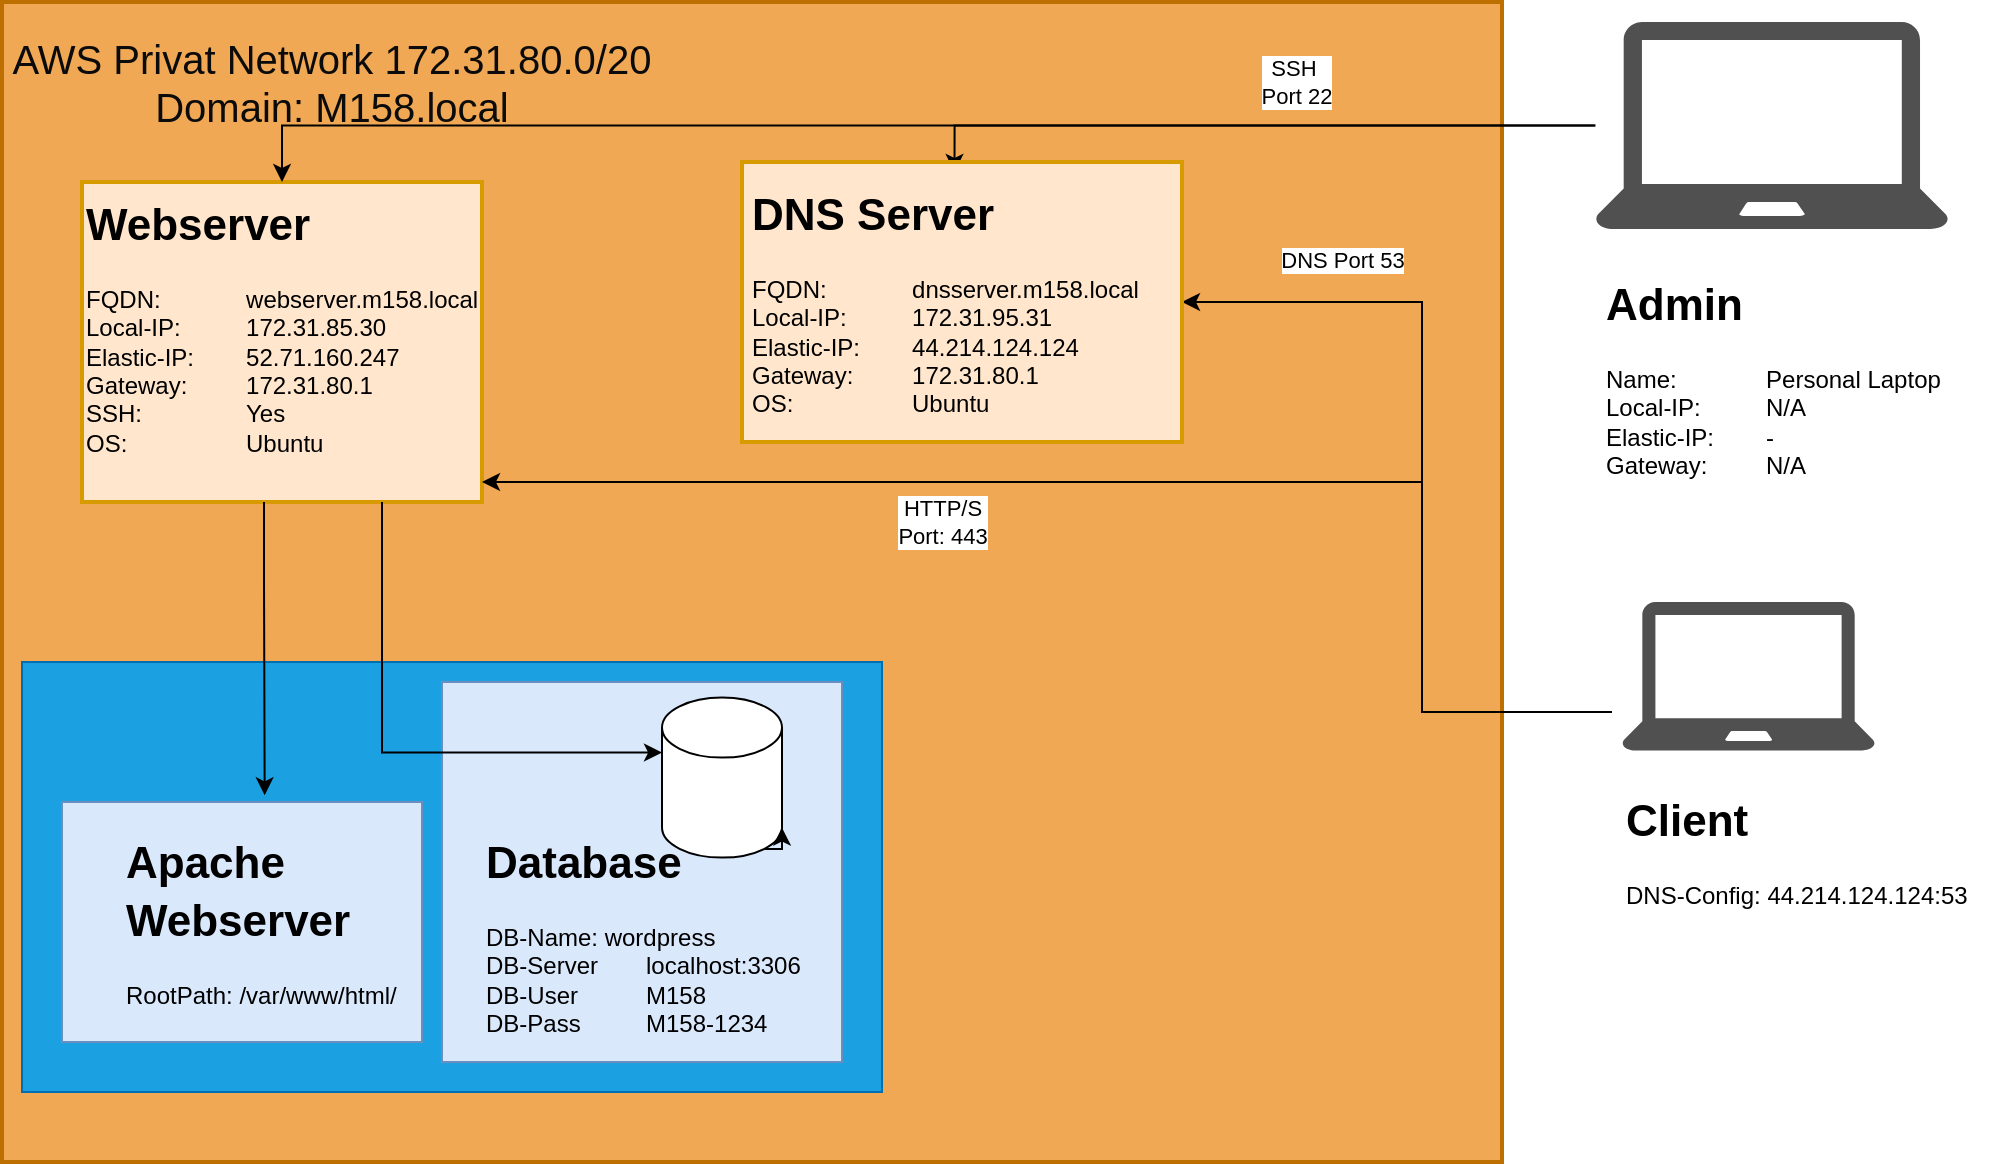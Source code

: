 <mxfile version="27.1.4">
  <diagram name="Seite-1" id="G0D-4hv1lFhD8uAsBul1">
    <mxGraphModel dx="1149" dy="671" grid="1" gridSize="10" guides="1" tooltips="1" connect="1" arrows="1" fold="1" page="1" pageScale="1" pageWidth="827" pageHeight="1169" background="light-dark(#FFFFFF,#FFFFFF)" math="0" shadow="0">
      <root>
        <mxCell id="0" />
        <mxCell id="1" parent="0" />
        <mxCell id="cTbPSMrbRQUBVLo8CjmU-2" value="" style="rounded=0;whiteSpace=wrap;html=1;labelBackgroundColor=none;strokeWidth=2;fillStyle=auto;fillColor=#F0A854;strokeColor=#BD7000;fontColor=#000000;" parent="1" vertex="1">
          <mxGeometry x="80" y="70" width="750" height="580" as="geometry" />
        </mxCell>
        <mxCell id="0ruG5mBAyBtoK57i9J37-1" value="" style="rounded=0;whiteSpace=wrap;html=1;fillColor=#1ba1e2;strokeColor=#006EAF;fontColor=#ffffff;" parent="1" vertex="1">
          <mxGeometry x="90" y="400" width="430" height="215" as="geometry" />
        </mxCell>
        <mxCell id="0ruG5mBAyBtoK57i9J37-6" value="" style="rounded=0;whiteSpace=wrap;html=1;fillColor=#dae8fc;strokeColor=#6c8ebf;" parent="1" vertex="1">
          <mxGeometry x="300" y="410" width="200" height="190" as="geometry" />
        </mxCell>
        <mxCell id="cTbPSMrbRQUBVLo8CjmU-3" value="AWS Privat Network 172.31.80.0/20&lt;br&gt;Domain: M158.local" style="text;html=1;align=center;verticalAlign=middle;whiteSpace=wrap;rounded=0;fontColor=light-dark(#0B0B0B,#EDEDED);fontSize=20;" parent="1" vertex="1">
          <mxGeometry x="80" y="70" width="330" height="80" as="geometry" />
        </mxCell>
        <mxCell id="cTbPSMrbRQUBVLo8CjmU-4" value="" style="rounded=0;whiteSpace=wrap;html=1;labelBackgroundColor=none;strokeWidth=2;fillStyle=auto;fillColor=#ffe6cc;strokeColor=#d79b00;" parent="1" vertex="1">
          <mxGeometry x="120" y="160" width="200" height="160" as="geometry" />
        </mxCell>
        <mxCell id="0ruG5mBAyBtoK57i9J37-7" value="" style="rounded=0;whiteSpace=wrap;html=1;fillColor=#dae8fc;strokeColor=#6c8ebf;" parent="1" vertex="1">
          <mxGeometry x="110" y="470" width="180" height="120" as="geometry" />
        </mxCell>
        <mxCell id="cTbPSMrbRQUBVLo8CjmU-6" value="" style="shape=image;verticalLabelPosition=bottom;labelBackgroundColor=default;verticalAlign=top;aspect=fixed;imageAspect=0;image=https://cdn-icons-png.flaticon.com/512/11494/11494073.png;" parent="1" vertex="1">
          <mxGeometry x="248" y="160.63" width="52" height="52" as="geometry" />
        </mxCell>
        <mxCell id="cTbPSMrbRQUBVLo8CjmU-8" value="&lt;h1 style=&quot;margin-top: 0px;&quot;&gt;&lt;font style=&quot;font-size: 22px;&quot;&gt;Webserver&lt;/font&gt;&lt;/h1&gt;&lt;p&gt;FQDN:&lt;span style=&quot;white-space: pre;&quot;&gt;&#x9;&lt;span style=&quot;white-space: pre;&quot;&gt;&#x9;&lt;/span&gt;w&lt;/span&gt;ebserver.m158.local&lt;br&gt;Local-IP:&lt;span style=&quot;white-space: pre;&quot;&gt;&#x9;&lt;/span&gt;&lt;span style=&quot;white-space: pre;&quot;&gt;&#x9;&lt;/span&gt;172.31.85.30&lt;br&gt;Elastic-IP:&lt;span style=&quot;white-space: pre;&quot;&gt;&#x9;&lt;/span&gt;52.71.160.247&lt;br&gt;Gateway:&lt;span style=&quot;white-space: pre;&quot;&gt;&#x9;&lt;/span&gt;&lt;span style=&quot;white-space: pre;&quot;&gt;&#x9;&lt;/span&gt;172.31.80.1&lt;br&gt;SSH:&lt;span style=&quot;white-space: pre;&quot;&gt;&#x9;&lt;/span&gt;&lt;span style=&quot;white-space: pre;&quot;&gt;&#x9;&lt;/span&gt;Yes&lt;br&gt;OS:&lt;span style=&quot;white-space: pre;&quot;&gt;&#x9;&lt;/span&gt;&lt;span style=&quot;white-space: pre;&quot;&gt;&#x9;&lt;/span&gt;&lt;span style=&quot;white-space: pre;&quot;&gt;&#x9;&lt;/span&gt;Ubuntu&lt;/p&gt;" style="text;html=1;whiteSpace=wrap;overflow=hidden;rounded=0;" parent="1" vertex="1">
          <mxGeometry x="120" y="160" width="200" height="160" as="geometry" />
        </mxCell>
        <mxCell id="J6C9ZnM7U1KPytewlVYR-5" style="edgeStyle=orthogonalEdgeStyle;rounded=0;orthogonalLoop=1;jettySize=auto;html=1;entryX=1;entryY=0.5;entryDx=0;entryDy=0;exitX=0;exitY=0.25;exitDx=0;exitDy=0;" parent="1" target="cTbPSMrbRQUBVLo8CjmU-9" edge="1">
          <mxGeometry relative="1" as="geometry">
            <Array as="points">
              <mxPoint x="790" y="425" />
              <mxPoint x="790" y="220" />
            </Array>
            <mxPoint x="885" y="425" as="sourcePoint" />
          </mxGeometry>
        </mxCell>
        <mxCell id="J6C9ZnM7U1KPytewlVYR-14" value="DNS Port 53" style="edgeLabel;html=1;align=center;verticalAlign=middle;resizable=0;points=[];" parent="J6C9ZnM7U1KPytewlVYR-5" vertex="1" connectable="0">
          <mxGeometry x="-0.308" y="-2" relative="1" as="geometry">
            <mxPoint x="-42" y="-176" as="offset" />
          </mxGeometry>
        </mxCell>
        <mxCell id="cTbPSMrbRQUBVLo8CjmU-13" value="" style="shape=image;verticalLabelPosition=bottom;labelBackgroundColor=default;verticalAlign=top;aspect=fixed;imageAspect=0;image=https://images.velog.io/images/nari120/post/b14b4105-a561-4cc3-bc9f-87a5ee4eb1b6/aws.png;" parent="1" vertex="1">
          <mxGeometry x="590" y="489.05" width="185" height="138.75" as="geometry" />
        </mxCell>
        <mxCell id="J6C9ZnM7U1KPytewlVYR-3" style="edgeStyle=orthogonalEdgeStyle;rounded=0;orthogonalLoop=1;jettySize=auto;html=1;exitX=0;exitY=0.25;exitDx=0;exitDy=0;" parent="1" edge="1">
          <mxGeometry relative="1" as="geometry">
            <Array as="points">
              <mxPoint x="790" y="425" />
              <mxPoint x="790" y="310" />
            </Array>
            <mxPoint x="885" y="425" as="sourcePoint" />
            <mxPoint x="320" y="310" as="targetPoint" />
          </mxGeometry>
        </mxCell>
        <mxCell id="J6C9ZnM7U1KPytewlVYR-17" value="HTTP/S&lt;div&gt;Port: 443&lt;/div&gt;" style="edgeLabel;html=1;align=center;verticalAlign=middle;resizable=0;points=[];" parent="J6C9ZnM7U1KPytewlVYR-3" vertex="1" connectable="0">
          <mxGeometry x="0.223" y="2" relative="1" as="geometry">
            <mxPoint x="-34" y="18" as="offset" />
          </mxGeometry>
        </mxCell>
        <mxCell id="cTbPSMrbRQUBVLo8CjmU-15" value="" style="sketch=0;pointerEvents=1;shadow=0;dashed=0;html=1;strokeColor=none;fillColor=#505050;labelPosition=center;verticalLabelPosition=bottom;verticalAlign=top;outlineConnect=0;align=center;shape=mxgraph.office.devices.laptop;" parent="1" vertex="1">
          <mxGeometry x="890" y="370" width="126.58" height="74.2" as="geometry" />
        </mxCell>
        <mxCell id="J6C9ZnM7U1KPytewlVYR-2" value="&lt;h1 style=&quot;margin-top: 0px;&quot;&gt;&lt;span style=&quot;font-size: 22px;&quot;&gt;Client&lt;/span&gt;&lt;/h1&gt;&lt;p&gt;DNS-Config: 4&lt;span style=&quot;background-color: transparent; color: light-dark(rgb(0, 0, 0), rgb(255, 255, 255));&quot;&gt;4.214.124.124:53&lt;/span&gt;&lt;/p&gt;&lt;p&gt;&lt;br&gt;&lt;/p&gt;&lt;p&gt;&lt;br&gt;&lt;/p&gt;" style="text;html=1;whiteSpace=wrap;overflow=hidden;rounded=0;" parent="1" vertex="1">
          <mxGeometry x="890" y="458" width="190" height="112" as="geometry" />
        </mxCell>
        <mxCell id="J6C9ZnM7U1KPytewlVYR-7" style="edgeStyle=orthogonalEdgeStyle;rounded=0;orthogonalLoop=1;jettySize=auto;html=1;entryX=0;entryY=0;entryDx=0;entryDy=27.5;entryPerimeter=0;" parent="1" source="cTbPSMrbRQUBVLo8CjmU-4" target="J6C9ZnM7U1KPytewlVYR-6" edge="1">
          <mxGeometry relative="1" as="geometry">
            <Array as="points">
              <mxPoint x="270" y="445" />
            </Array>
          </mxGeometry>
        </mxCell>
        <mxCell id="J6C9ZnM7U1KPytewlVYR-21" style="edgeStyle=orthogonalEdgeStyle;rounded=0;orthogonalLoop=1;jettySize=auto;html=1;entryX=0.5;entryY=0;entryDx=0;entryDy=0;" parent="1" source="J6C9ZnM7U1KPytewlVYR-18" target="cTbPSMrbRQUBVLo8CjmU-10" edge="1">
          <mxGeometry relative="1" as="geometry" />
        </mxCell>
        <mxCell id="J6C9ZnM7U1KPytewlVYR-22" style="edgeStyle=orthogonalEdgeStyle;rounded=0;orthogonalLoop=1;jettySize=auto;html=1;entryX=0.5;entryY=0;entryDx=0;entryDy=0;" parent="1" source="J6C9ZnM7U1KPytewlVYR-18" target="cTbPSMrbRQUBVLo8CjmU-8" edge="1">
          <mxGeometry relative="1" as="geometry" />
        </mxCell>
        <mxCell id="J6C9ZnM7U1KPytewlVYR-23" value="&lt;span&gt;SSH&amp;nbsp;&lt;br&gt;Port 22&lt;/span&gt;" style="edgeLabel;html=1;align=center;verticalAlign=middle;resizable=0;points=[];" parent="J6C9ZnM7U1KPytewlVYR-22" vertex="1" connectable="0">
          <mxGeometry x="-0.562" y="3" relative="1" as="geometry">
            <mxPoint y="-25" as="offset" />
          </mxGeometry>
        </mxCell>
        <mxCell id="J6C9ZnM7U1KPytewlVYR-18" value="" style="sketch=0;pointerEvents=1;shadow=0;dashed=0;html=1;strokeColor=none;fillColor=#505050;labelPosition=center;verticalLabelPosition=bottom;verticalAlign=top;outlineConnect=0;align=center;shape=mxgraph.office.devices.laptop;" parent="1" vertex="1">
          <mxGeometry x="876.65" y="80" width="176.65" height="103.55" as="geometry" />
        </mxCell>
        <mxCell id="J6C9ZnM7U1KPytewlVYR-19" value="&lt;h1 style=&quot;margin-top: 0px;&quot;&gt;&lt;span style=&quot;font-size: 22px;&quot;&gt;Admin&lt;br&gt;&lt;/span&gt;&lt;/h1&gt;&lt;p&gt;Name:&amp;nbsp;&lt;span style=&quot;white-space: pre;&quot;&gt;&#x9;&lt;/span&gt;&lt;span style=&quot;white-space: pre;&quot;&gt;&#x9;&lt;/span&gt;Personal Laptop&lt;br&gt;Local-IP:&lt;span style=&quot;white-space: pre;&quot;&gt;&#x9;&lt;/span&gt;&lt;span style=&quot;white-space: pre;&quot;&gt;&#x9;&lt;/span&gt;N/A&lt;br&gt;Elastic-IP:&lt;span style=&quot;white-space: pre;&quot;&gt;&#x9;&lt;/span&gt;-&lt;br&gt;&lt;span style=&quot;background-color: transparent; color: light-dark(rgb(0, 0, 0), rgb(255, 255, 255));&quot;&gt;Gateway:&lt;/span&gt;&lt;span style=&quot;background-color: transparent; color: light-dark(rgb(0, 0, 0), rgb(255, 255, 255)); white-space: pre;&quot;&gt;&#x9;&lt;/span&gt;&lt;span style=&quot;background-color: transparent; color: light-dark(rgb(0, 0, 0), rgb(255, 255, 255)); white-space: pre;&quot;&gt;&#x9;&lt;/span&gt;N/A&lt;/p&gt;&lt;p&gt;&lt;br&gt;&lt;/p&gt;" style="text;html=1;whiteSpace=wrap;overflow=hidden;rounded=0;" parent="1" vertex="1">
          <mxGeometry x="879.98" y="199.9" width="170" height="135" as="geometry" />
        </mxCell>
        <mxCell id="J6C9ZnM7U1KPytewlVYR-6" value="" style="shape=cylinder3;whiteSpace=wrap;html=1;boundedLbl=1;backgroundOutline=1;size=15;" parent="1" vertex="1">
          <mxGeometry x="410" y="417.8" width="60" height="80" as="geometry" />
        </mxCell>
        <mxCell id="J6C9ZnM7U1KPytewlVYR-8" value="&lt;h1 style=&quot;margin-top: 0px;&quot;&gt;&lt;font style=&quot;font-size: 22px;&quot;&gt;Database&lt;/font&gt;&lt;/h1&gt;&lt;p&gt;DB-Name: wordpress&lt;br&gt;DB-Server&lt;span style=&quot;white-space: pre;&quot;&gt;&#x9;&lt;/span&gt;localhost:3306&lt;br&gt;DB-User&lt;span style=&quot;white-space: pre;&quot;&gt;&#x9;&lt;/span&gt;&lt;span style=&quot;white-space: pre;&quot;&gt;&#x9;&lt;/span&gt;M158&lt;br&gt;DB-Pass&lt;span style=&quot;white-space: pre;&quot;&gt;&#x9;&lt;/span&gt;&lt;span style=&quot;white-space: pre;&quot;&gt;&#x9;&lt;/span&gt;M158-1234&lt;/p&gt;&lt;p&gt;&lt;br&gt;&lt;/p&gt;" style="text;html=1;whiteSpace=wrap;overflow=hidden;rounded=0;" parent="1" vertex="1">
          <mxGeometry x="320" y="479.35" width="160" height="130" as="geometry" />
        </mxCell>
        <mxCell id="J6C9ZnM7U1KPytewlVYR-11" value="&lt;h1 style=&quot;margin-top: 0px;&quot;&gt;&lt;span style=&quot;background-color: transparent; color: light-dark(rgb(0, 0, 0), rgb(255, 255, 255)); font-size: 22px;&quot;&gt;Apache Webserver&lt;/span&gt;&lt;/h1&gt;&lt;div&gt;&lt;span style=&quot;background-color: transparent; color: light-dark(rgb(0, 0, 0), rgb(255, 255, 255));&quot;&gt;RootPath: /var/www/html/&lt;/span&gt;&lt;/div&gt;" style="text;html=1;whiteSpace=wrap;overflow=hidden;rounded=0;" parent="1" vertex="1">
          <mxGeometry x="140" y="479.35" width="140" height="120.65" as="geometry" />
        </mxCell>
        <mxCell id="0ruG5mBAyBtoK57i9J37-2" value="" style="shape=image;html=1;verticalAlign=top;verticalLabelPosition=bottom;labelBackgroundColor=#ffffff;imageAspect=0;aspect=fixed;image=https://cdn1.iconfinder.com/data/icons/ionicons-fill-vol-2/512/logo-docker-128.png" parent="1" vertex="1">
          <mxGeometry x="110" y="400" width="58" height="58" as="geometry" />
        </mxCell>
        <mxCell id="0ruG5mBAyBtoK57i9J37-9" style="edgeStyle=orthogonalEdgeStyle;rounded=0;orthogonalLoop=1;jettySize=auto;html=1;entryX=0.563;entryY=-0.028;entryDx=0;entryDy=0;entryPerimeter=0;" parent="1" source="cTbPSMrbRQUBVLo8CjmU-4" target="0ruG5mBAyBtoK57i9J37-7" edge="1">
          <mxGeometry relative="1" as="geometry">
            <Array as="points">
              <mxPoint x="211" y="360" />
              <mxPoint x="211" y="360" />
            </Array>
          </mxGeometry>
        </mxCell>
        <mxCell id="0ruG5mBAyBtoK57i9J37-11" style="edgeStyle=orthogonalEdgeStyle;rounded=0;orthogonalLoop=1;jettySize=auto;html=1;exitX=0.855;exitY=1;exitDx=0;exitDy=-4.35;exitPerimeter=0;entryX=1;entryY=1;entryDx=0;entryDy=-15;entryPerimeter=0;" parent="1" source="J6C9ZnM7U1KPytewlVYR-6" target="J6C9ZnM7U1KPytewlVYR-6" edge="1">
          <mxGeometry relative="1" as="geometry" />
        </mxCell>
        <mxCell id="0ruG5mBAyBtoK57i9J37-14" value="" style="group" parent="1" vertex="1" connectable="0">
          <mxGeometry x="450" y="150" width="220" height="200" as="geometry" />
        </mxCell>
        <mxCell id="cTbPSMrbRQUBVLo8CjmU-9" value="&lt;span style=&quot;color: rgba(0, 0, 0, 0); font-family: monospace; font-size: 0px; text-align: start; text-wrap-mode: nowrap;&quot;&gt;%3CmxGraphModel%3E%3Croot%3E%3CmxCell%20id%3D%220%22%2F%3E%3CmxCell%20id%3D%221%22%20parent%3D%220%22%2F%3E%3CmxCell%20id%3D%222%22%20value%3D%22%22%20style%3D%22rounded%3D0%3BwhiteSpace%3Dwrap%3Bhtml%3D1%3BfillColor%3D%23dae8fc%3BstrokeColor%3D%236c8ebf%3B%22%20vertex%3D%221%22%20parent%3D%221%22%3E%3CmxGeometry%20x%3D%2290%22%20y%3D%22400%22%20width%3D%22430%22%20height%3D%22215%22%20as%3D%22geometry%22%2F%3E%3C%2FmxCell%3E%3C%2Froot%3E%3C%2FmxGraphModel%3E&lt;/span&gt;" style="rounded=0;whiteSpace=wrap;html=1;labelBackgroundColor=none;strokeWidth=2;fillStyle=auto;fillColor=#ffe6cc;strokeColor=#d79b00;" parent="0ruG5mBAyBtoK57i9J37-14" vertex="1">
          <mxGeometry width="220" height="140" as="geometry" />
        </mxCell>
        <mxCell id="cTbPSMrbRQUBVLo8CjmU-10" value="&lt;h1 style=&quot;margin-top: 0px;&quot;&gt;&lt;font style=&quot;font-size: 22px;&quot;&gt;DNS Server&lt;/font&gt;&lt;/h1&gt;&lt;p&gt;FQDN:&lt;span style=&quot;white-space: pre;&quot;&gt;&#x9;&lt;span style=&quot;white-space: pre;&quot;&gt;&#x9;&lt;/span&gt;dnsserver.m158.local&lt;/span&gt;&lt;br&gt;Local-IP:&lt;span style=&quot;white-space: pre;&quot;&gt;&#x9;&lt;/span&gt;&lt;span style=&quot;white-space: pre;&quot;&gt;&#x9;&lt;/span&gt;172.31.95.31&lt;br&gt;Elastic-IP:&lt;span style=&quot;white-space: pre;&quot;&gt;&#x9;&lt;/span&gt;44.214.124.124&lt;br&gt;&lt;span style=&quot;background-color: transparent; color: light-dark(rgb(0, 0, 0), rgb(255, 255, 255));&quot;&gt;Gateway:&lt;/span&gt;&lt;span style=&quot;background-color: transparent; color: light-dark(rgb(0, 0, 0), rgb(255, 255, 255)); white-space: pre;&quot;&gt;&#x9;&lt;/span&gt;&lt;span style=&quot;background-color: transparent; color: light-dark(rgb(0, 0, 0), rgb(255, 255, 255)); white-space: pre;&quot;&gt;&#x9;&lt;/span&gt;&lt;span style=&quot;background-color: transparent; color: light-dark(rgb(0, 0, 0), rgb(255, 255, 255));&quot;&gt;172.31.80.1&lt;br&gt;OS:&amp;nbsp;&lt;span style=&quot;white-space: pre;&quot;&gt;&#x9;&lt;/span&gt;&lt;span style=&quot;white-space: pre;&quot;&gt;&#x9;&lt;/span&gt;&lt;span style=&quot;white-space: pre;&quot;&gt;&#x9;&lt;/span&gt;Ubuntu&lt;/span&gt;&lt;/p&gt;&lt;p&gt;&lt;br&gt;&lt;/p&gt;" style="text;html=1;whiteSpace=wrap;overflow=hidden;rounded=0;" parent="0ruG5mBAyBtoK57i9J37-14" vertex="1">
          <mxGeometry x="2.5" y="5" width="207.5" height="130" as="geometry" />
        </mxCell>
        <mxCell id="cTbPSMrbRQUBVLo8CjmU-14" value="" style="shape=image;verticalLabelPosition=bottom;labelBackgroundColor=default;verticalAlign=top;aspect=fixed;imageAspect=0;image=https://icon-library.com/images/cisco-router-icon/cisco-router-icon-7.jpg;" parent="0ruG5mBAyBtoK57i9J37-14" vertex="1">
          <mxGeometry x="122.5" y="10" width="60" height="39.9" as="geometry" />
        </mxCell>
      </root>
    </mxGraphModel>
  </diagram>
</mxfile>
